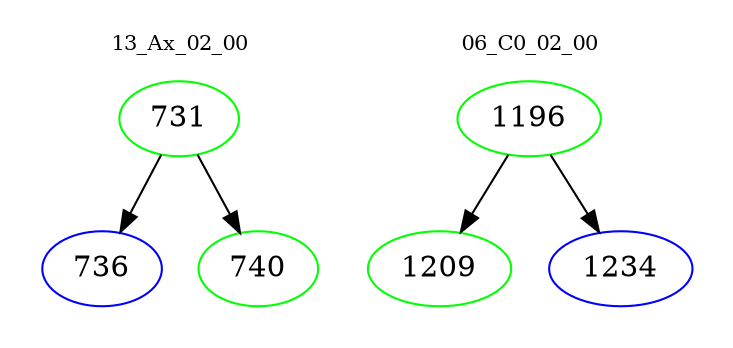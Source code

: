 digraph{
subgraph cluster_0 {
color = white
label = "13_Ax_02_00";
fontsize=10;
T0_731 [label="731", color="green"]
T0_731 -> T0_736 [color="black"]
T0_736 [label="736", color="blue"]
T0_731 -> T0_740 [color="black"]
T0_740 [label="740", color="green"]
}
subgraph cluster_1 {
color = white
label = "06_C0_02_00";
fontsize=10;
T1_1196 [label="1196", color="green"]
T1_1196 -> T1_1209 [color="black"]
T1_1209 [label="1209", color="green"]
T1_1196 -> T1_1234 [color="black"]
T1_1234 [label="1234", color="blue"]
}
}
